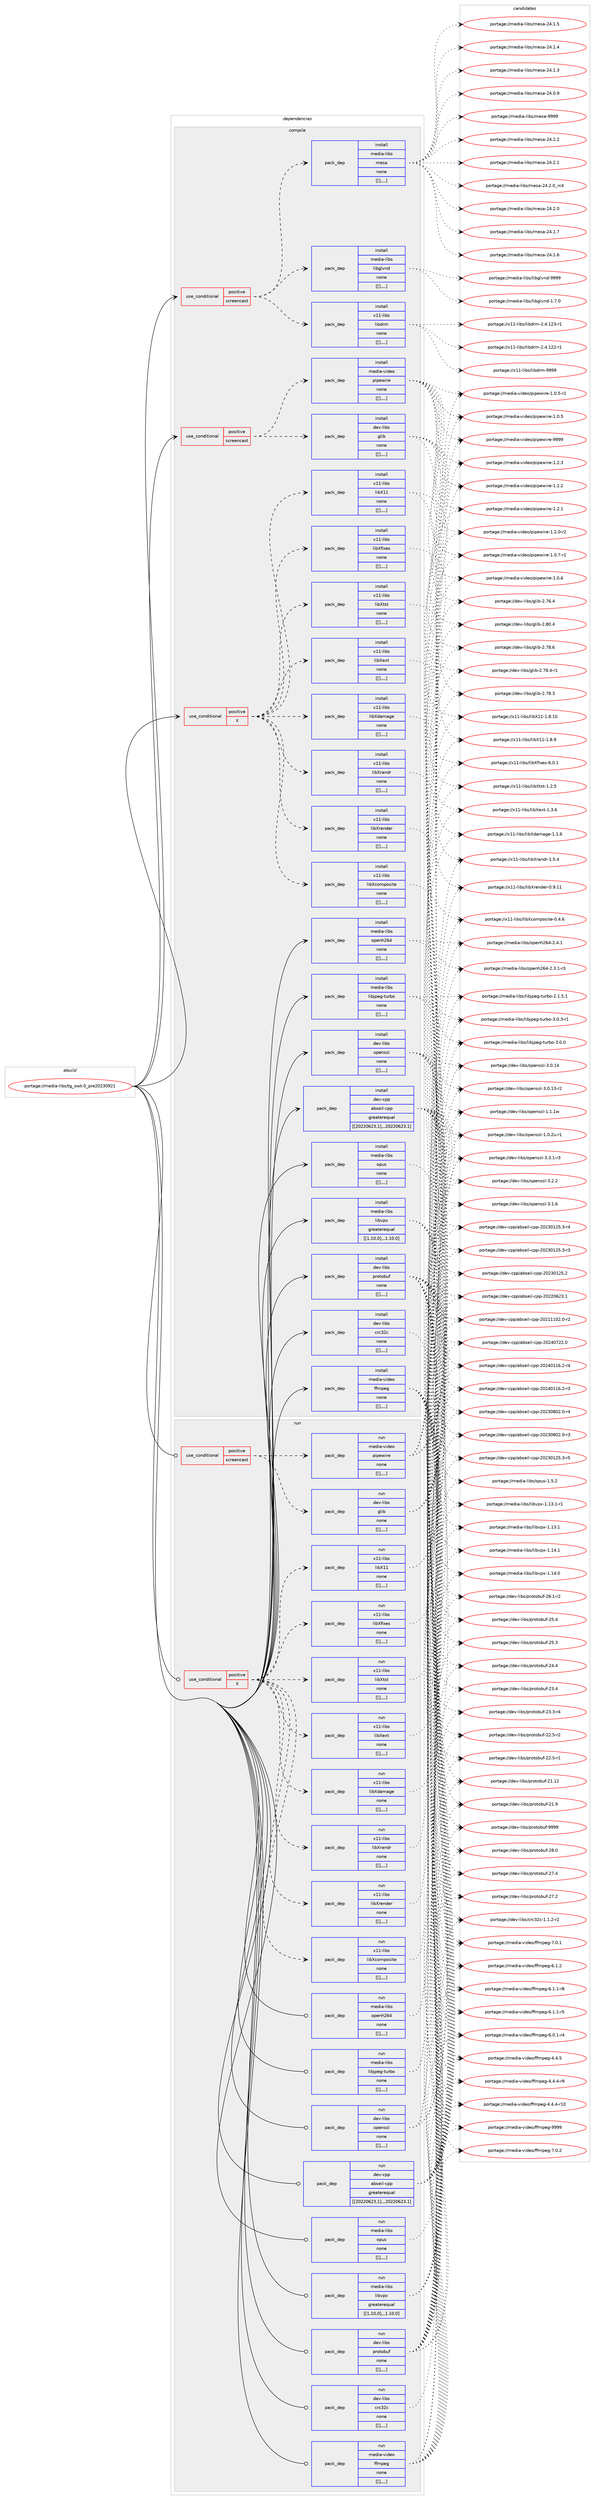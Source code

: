 digraph prolog {

# *************
# Graph options
# *************

newrank=true;
concentrate=true;
compound=true;
graph [rankdir=LR,fontname=Helvetica,fontsize=10,ranksep=1.5];#, ranksep=2.5, nodesep=0.2];
edge  [arrowhead=vee];
node  [fontname=Helvetica,fontsize=10];

# **********
# The ebuild
# **********

subgraph cluster_leftcol {
color=gray;
label=<<i>ebuild</i>>;
id [label="portage://media-libs/tg_owt-0_pre20230921", color=red, width=4, href="../media-libs/tg_owt-0_pre20230921.svg"];
}

# ****************
# The dependencies
# ****************

subgraph cluster_midcol {
color=gray;
label=<<i>dependencies</i>>;
subgraph cluster_compile {
fillcolor="#eeeeee";
style=filled;
label=<<i>compile</i>>;
subgraph cond81735 {
dependency323535 [label=<<TABLE BORDER="0" CELLBORDER="1" CELLSPACING="0" CELLPADDING="4"><TR><TD ROWSPAN="3" CELLPADDING="10">use_conditional</TD></TR><TR><TD>positive</TD></TR><TR><TD>X</TD></TR></TABLE>>, shape=none, color=red];
subgraph pack239252 {
dependency323536 [label=<<TABLE BORDER="0" CELLBORDER="1" CELLSPACING="0" CELLPADDING="4" WIDTH="220"><TR><TD ROWSPAN="6" CELLPADDING="30">pack_dep</TD></TR><TR><TD WIDTH="110">install</TD></TR><TR><TD>x11-libs</TD></TR><TR><TD>libX11</TD></TR><TR><TD>none</TD></TR><TR><TD>[[],,,,]</TD></TR></TABLE>>, shape=none, color=blue];
}
dependency323535:e -> dependency323536:w [weight=20,style="dashed",arrowhead="vee"];
subgraph pack239253 {
dependency323537 [label=<<TABLE BORDER="0" CELLBORDER="1" CELLSPACING="0" CELLPADDING="4" WIDTH="220"><TR><TD ROWSPAN="6" CELLPADDING="30">pack_dep</TD></TR><TR><TD WIDTH="110">install</TD></TR><TR><TD>x11-libs</TD></TR><TR><TD>libXcomposite</TD></TR><TR><TD>none</TD></TR><TR><TD>[[],,,,]</TD></TR></TABLE>>, shape=none, color=blue];
}
dependency323535:e -> dependency323537:w [weight=20,style="dashed",arrowhead="vee"];
subgraph pack239254 {
dependency323538 [label=<<TABLE BORDER="0" CELLBORDER="1" CELLSPACING="0" CELLPADDING="4" WIDTH="220"><TR><TD ROWSPAN="6" CELLPADDING="30">pack_dep</TD></TR><TR><TD WIDTH="110">install</TD></TR><TR><TD>x11-libs</TD></TR><TR><TD>libXdamage</TD></TR><TR><TD>none</TD></TR><TR><TD>[[],,,,]</TD></TR></TABLE>>, shape=none, color=blue];
}
dependency323535:e -> dependency323538:w [weight=20,style="dashed",arrowhead="vee"];
subgraph pack239255 {
dependency323539 [label=<<TABLE BORDER="0" CELLBORDER="1" CELLSPACING="0" CELLPADDING="4" WIDTH="220"><TR><TD ROWSPAN="6" CELLPADDING="30">pack_dep</TD></TR><TR><TD WIDTH="110">install</TD></TR><TR><TD>x11-libs</TD></TR><TR><TD>libXext</TD></TR><TR><TD>none</TD></TR><TR><TD>[[],,,,]</TD></TR></TABLE>>, shape=none, color=blue];
}
dependency323535:e -> dependency323539:w [weight=20,style="dashed",arrowhead="vee"];
subgraph pack239256 {
dependency323540 [label=<<TABLE BORDER="0" CELLBORDER="1" CELLSPACING="0" CELLPADDING="4" WIDTH="220"><TR><TD ROWSPAN="6" CELLPADDING="30">pack_dep</TD></TR><TR><TD WIDTH="110">install</TD></TR><TR><TD>x11-libs</TD></TR><TR><TD>libXfixes</TD></TR><TR><TD>none</TD></TR><TR><TD>[[],,,,]</TD></TR></TABLE>>, shape=none, color=blue];
}
dependency323535:e -> dependency323540:w [weight=20,style="dashed",arrowhead="vee"];
subgraph pack239257 {
dependency323541 [label=<<TABLE BORDER="0" CELLBORDER="1" CELLSPACING="0" CELLPADDING="4" WIDTH="220"><TR><TD ROWSPAN="6" CELLPADDING="30">pack_dep</TD></TR><TR><TD WIDTH="110">install</TD></TR><TR><TD>x11-libs</TD></TR><TR><TD>libXrender</TD></TR><TR><TD>none</TD></TR><TR><TD>[[],,,,]</TD></TR></TABLE>>, shape=none, color=blue];
}
dependency323535:e -> dependency323541:w [weight=20,style="dashed",arrowhead="vee"];
subgraph pack239258 {
dependency323542 [label=<<TABLE BORDER="0" CELLBORDER="1" CELLSPACING="0" CELLPADDING="4" WIDTH="220"><TR><TD ROWSPAN="6" CELLPADDING="30">pack_dep</TD></TR><TR><TD WIDTH="110">install</TD></TR><TR><TD>x11-libs</TD></TR><TR><TD>libXrandr</TD></TR><TR><TD>none</TD></TR><TR><TD>[[],,,,]</TD></TR></TABLE>>, shape=none, color=blue];
}
dependency323535:e -> dependency323542:w [weight=20,style="dashed",arrowhead="vee"];
subgraph pack239259 {
dependency323543 [label=<<TABLE BORDER="0" CELLBORDER="1" CELLSPACING="0" CELLPADDING="4" WIDTH="220"><TR><TD ROWSPAN="6" CELLPADDING="30">pack_dep</TD></TR><TR><TD WIDTH="110">install</TD></TR><TR><TD>x11-libs</TD></TR><TR><TD>libXtst</TD></TR><TR><TD>none</TD></TR><TR><TD>[[],,,,]</TD></TR></TABLE>>, shape=none, color=blue];
}
dependency323535:e -> dependency323543:w [weight=20,style="dashed",arrowhead="vee"];
}
id:e -> dependency323535:w [weight=20,style="solid",arrowhead="vee"];
subgraph cond81736 {
dependency323544 [label=<<TABLE BORDER="0" CELLBORDER="1" CELLSPACING="0" CELLPADDING="4"><TR><TD ROWSPAN="3" CELLPADDING="10">use_conditional</TD></TR><TR><TD>positive</TD></TR><TR><TD>screencast</TD></TR></TABLE>>, shape=none, color=red];
subgraph pack239260 {
dependency323545 [label=<<TABLE BORDER="0" CELLBORDER="1" CELLSPACING="0" CELLPADDING="4" WIDTH="220"><TR><TD ROWSPAN="6" CELLPADDING="30">pack_dep</TD></TR><TR><TD WIDTH="110">install</TD></TR><TR><TD>dev-libs</TD></TR><TR><TD>glib</TD></TR><TR><TD>none</TD></TR><TR><TD>[[],,,,]</TD></TR></TABLE>>, shape=none, color=blue];
}
dependency323544:e -> dependency323545:w [weight=20,style="dashed",arrowhead="vee"];
subgraph pack239261 {
dependency323546 [label=<<TABLE BORDER="0" CELLBORDER="1" CELLSPACING="0" CELLPADDING="4" WIDTH="220"><TR><TD ROWSPAN="6" CELLPADDING="30">pack_dep</TD></TR><TR><TD WIDTH="110">install</TD></TR><TR><TD>media-video</TD></TR><TR><TD>pipewire</TD></TR><TR><TD>none</TD></TR><TR><TD>[[],,,,]</TD></TR></TABLE>>, shape=none, color=blue];
}
dependency323544:e -> dependency323546:w [weight=20,style="dashed",arrowhead="vee"];
}
id:e -> dependency323544:w [weight=20,style="solid",arrowhead="vee"];
subgraph cond81737 {
dependency323547 [label=<<TABLE BORDER="0" CELLBORDER="1" CELLSPACING="0" CELLPADDING="4"><TR><TD ROWSPAN="3" CELLPADDING="10">use_conditional</TD></TR><TR><TD>positive</TD></TR><TR><TD>screencast</TD></TR></TABLE>>, shape=none, color=red];
subgraph pack239262 {
dependency323548 [label=<<TABLE BORDER="0" CELLBORDER="1" CELLSPACING="0" CELLPADDING="4" WIDTH="220"><TR><TD ROWSPAN="6" CELLPADDING="30">pack_dep</TD></TR><TR><TD WIDTH="110">install</TD></TR><TR><TD>media-libs</TD></TR><TR><TD>libglvnd</TD></TR><TR><TD>none</TD></TR><TR><TD>[[],,,,]</TD></TR></TABLE>>, shape=none, color=blue];
}
dependency323547:e -> dependency323548:w [weight=20,style="dashed",arrowhead="vee"];
subgraph pack239263 {
dependency323549 [label=<<TABLE BORDER="0" CELLBORDER="1" CELLSPACING="0" CELLPADDING="4" WIDTH="220"><TR><TD ROWSPAN="6" CELLPADDING="30">pack_dep</TD></TR><TR><TD WIDTH="110">install</TD></TR><TR><TD>media-libs</TD></TR><TR><TD>mesa</TD></TR><TR><TD>none</TD></TR><TR><TD>[[],,,,]</TD></TR></TABLE>>, shape=none, color=blue];
}
dependency323547:e -> dependency323549:w [weight=20,style="dashed",arrowhead="vee"];
subgraph pack239264 {
dependency323550 [label=<<TABLE BORDER="0" CELLBORDER="1" CELLSPACING="0" CELLPADDING="4" WIDTH="220"><TR><TD ROWSPAN="6" CELLPADDING="30">pack_dep</TD></TR><TR><TD WIDTH="110">install</TD></TR><TR><TD>x11-libs</TD></TR><TR><TD>libdrm</TD></TR><TR><TD>none</TD></TR><TR><TD>[[],,,,]</TD></TR></TABLE>>, shape=none, color=blue];
}
dependency323547:e -> dependency323550:w [weight=20,style="dashed",arrowhead="vee"];
}
id:e -> dependency323547:w [weight=20,style="solid",arrowhead="vee"];
subgraph pack239265 {
dependency323551 [label=<<TABLE BORDER="0" CELLBORDER="1" CELLSPACING="0" CELLPADDING="4" WIDTH="220"><TR><TD ROWSPAN="6" CELLPADDING="30">pack_dep</TD></TR><TR><TD WIDTH="110">install</TD></TR><TR><TD>dev-cpp</TD></TR><TR><TD>abseil-cpp</TD></TR><TR><TD>greaterequal</TD></TR><TR><TD>[[20220623,1],,,20220623.1]</TD></TR></TABLE>>, shape=none, color=blue];
}
id:e -> dependency323551:w [weight=20,style="solid",arrowhead="vee"];
subgraph pack239266 {
dependency323552 [label=<<TABLE BORDER="0" CELLBORDER="1" CELLSPACING="0" CELLPADDING="4" WIDTH="220"><TR><TD ROWSPAN="6" CELLPADDING="30">pack_dep</TD></TR><TR><TD WIDTH="110">install</TD></TR><TR><TD>dev-libs</TD></TR><TR><TD>crc32c</TD></TR><TR><TD>none</TD></TR><TR><TD>[[],,,,]</TD></TR></TABLE>>, shape=none, color=blue];
}
id:e -> dependency323552:w [weight=20,style="solid",arrowhead="vee"];
subgraph pack239267 {
dependency323553 [label=<<TABLE BORDER="0" CELLBORDER="1" CELLSPACING="0" CELLPADDING="4" WIDTH="220"><TR><TD ROWSPAN="6" CELLPADDING="30">pack_dep</TD></TR><TR><TD WIDTH="110">install</TD></TR><TR><TD>dev-libs</TD></TR><TR><TD>openssl</TD></TR><TR><TD>none</TD></TR><TR><TD>[[],,,,]</TD></TR></TABLE>>, shape=none, color=blue];
}
id:e -> dependency323553:w [weight=20,style="solid",arrowhead="vee"];
subgraph pack239268 {
dependency323554 [label=<<TABLE BORDER="0" CELLBORDER="1" CELLSPACING="0" CELLPADDING="4" WIDTH="220"><TR><TD ROWSPAN="6" CELLPADDING="30">pack_dep</TD></TR><TR><TD WIDTH="110">install</TD></TR><TR><TD>dev-libs</TD></TR><TR><TD>protobuf</TD></TR><TR><TD>none</TD></TR><TR><TD>[[],,,,]</TD></TR></TABLE>>, shape=none, color=blue];
}
id:e -> dependency323554:w [weight=20,style="solid",arrowhead="vee"];
subgraph pack239269 {
dependency323555 [label=<<TABLE BORDER="0" CELLBORDER="1" CELLSPACING="0" CELLPADDING="4" WIDTH="220"><TR><TD ROWSPAN="6" CELLPADDING="30">pack_dep</TD></TR><TR><TD WIDTH="110">install</TD></TR><TR><TD>media-libs</TD></TR><TR><TD>libjpeg-turbo</TD></TR><TR><TD>none</TD></TR><TR><TD>[[],,,,]</TD></TR></TABLE>>, shape=none, color=blue];
}
id:e -> dependency323555:w [weight=20,style="solid",arrowhead="vee"];
subgraph pack239270 {
dependency323556 [label=<<TABLE BORDER="0" CELLBORDER="1" CELLSPACING="0" CELLPADDING="4" WIDTH="220"><TR><TD ROWSPAN="6" CELLPADDING="30">pack_dep</TD></TR><TR><TD WIDTH="110">install</TD></TR><TR><TD>media-libs</TD></TR><TR><TD>libvpx</TD></TR><TR><TD>greaterequal</TD></TR><TR><TD>[[1,10,0],,,1.10.0]</TD></TR></TABLE>>, shape=none, color=blue];
}
id:e -> dependency323556:w [weight=20,style="solid",arrowhead="vee"];
subgraph pack239271 {
dependency323557 [label=<<TABLE BORDER="0" CELLBORDER="1" CELLSPACING="0" CELLPADDING="4" WIDTH="220"><TR><TD ROWSPAN="6" CELLPADDING="30">pack_dep</TD></TR><TR><TD WIDTH="110">install</TD></TR><TR><TD>media-libs</TD></TR><TR><TD>openh264</TD></TR><TR><TD>none</TD></TR><TR><TD>[[],,,,]</TD></TR></TABLE>>, shape=none, color=blue];
}
id:e -> dependency323557:w [weight=20,style="solid",arrowhead="vee"];
subgraph pack239272 {
dependency323558 [label=<<TABLE BORDER="0" CELLBORDER="1" CELLSPACING="0" CELLPADDING="4" WIDTH="220"><TR><TD ROWSPAN="6" CELLPADDING="30">pack_dep</TD></TR><TR><TD WIDTH="110">install</TD></TR><TR><TD>media-libs</TD></TR><TR><TD>opus</TD></TR><TR><TD>none</TD></TR><TR><TD>[[],,,,]</TD></TR></TABLE>>, shape=none, color=blue];
}
id:e -> dependency323558:w [weight=20,style="solid",arrowhead="vee"];
subgraph pack239273 {
dependency323559 [label=<<TABLE BORDER="0" CELLBORDER="1" CELLSPACING="0" CELLPADDING="4" WIDTH="220"><TR><TD ROWSPAN="6" CELLPADDING="30">pack_dep</TD></TR><TR><TD WIDTH="110">install</TD></TR><TR><TD>media-video</TD></TR><TR><TD>ffmpeg</TD></TR><TR><TD>none</TD></TR><TR><TD>[[],,,,]</TD></TR></TABLE>>, shape=none, color=blue];
}
id:e -> dependency323559:w [weight=20,style="solid",arrowhead="vee"];
}
subgraph cluster_compileandrun {
fillcolor="#eeeeee";
style=filled;
label=<<i>compile and run</i>>;
}
subgraph cluster_run {
fillcolor="#eeeeee";
style=filled;
label=<<i>run</i>>;
subgraph cond81738 {
dependency323560 [label=<<TABLE BORDER="0" CELLBORDER="1" CELLSPACING="0" CELLPADDING="4"><TR><TD ROWSPAN="3" CELLPADDING="10">use_conditional</TD></TR><TR><TD>positive</TD></TR><TR><TD>X</TD></TR></TABLE>>, shape=none, color=red];
subgraph pack239274 {
dependency323561 [label=<<TABLE BORDER="0" CELLBORDER="1" CELLSPACING="0" CELLPADDING="4" WIDTH="220"><TR><TD ROWSPAN="6" CELLPADDING="30">pack_dep</TD></TR><TR><TD WIDTH="110">run</TD></TR><TR><TD>x11-libs</TD></TR><TR><TD>libX11</TD></TR><TR><TD>none</TD></TR><TR><TD>[[],,,,]</TD></TR></TABLE>>, shape=none, color=blue];
}
dependency323560:e -> dependency323561:w [weight=20,style="dashed",arrowhead="vee"];
subgraph pack239275 {
dependency323562 [label=<<TABLE BORDER="0" CELLBORDER="1" CELLSPACING="0" CELLPADDING="4" WIDTH="220"><TR><TD ROWSPAN="6" CELLPADDING="30">pack_dep</TD></TR><TR><TD WIDTH="110">run</TD></TR><TR><TD>x11-libs</TD></TR><TR><TD>libXcomposite</TD></TR><TR><TD>none</TD></TR><TR><TD>[[],,,,]</TD></TR></TABLE>>, shape=none, color=blue];
}
dependency323560:e -> dependency323562:w [weight=20,style="dashed",arrowhead="vee"];
subgraph pack239276 {
dependency323563 [label=<<TABLE BORDER="0" CELLBORDER="1" CELLSPACING="0" CELLPADDING="4" WIDTH="220"><TR><TD ROWSPAN="6" CELLPADDING="30">pack_dep</TD></TR><TR><TD WIDTH="110">run</TD></TR><TR><TD>x11-libs</TD></TR><TR><TD>libXdamage</TD></TR><TR><TD>none</TD></TR><TR><TD>[[],,,,]</TD></TR></TABLE>>, shape=none, color=blue];
}
dependency323560:e -> dependency323563:w [weight=20,style="dashed",arrowhead="vee"];
subgraph pack239277 {
dependency323564 [label=<<TABLE BORDER="0" CELLBORDER="1" CELLSPACING="0" CELLPADDING="4" WIDTH="220"><TR><TD ROWSPAN="6" CELLPADDING="30">pack_dep</TD></TR><TR><TD WIDTH="110">run</TD></TR><TR><TD>x11-libs</TD></TR><TR><TD>libXext</TD></TR><TR><TD>none</TD></TR><TR><TD>[[],,,,]</TD></TR></TABLE>>, shape=none, color=blue];
}
dependency323560:e -> dependency323564:w [weight=20,style="dashed",arrowhead="vee"];
subgraph pack239278 {
dependency323565 [label=<<TABLE BORDER="0" CELLBORDER="1" CELLSPACING="0" CELLPADDING="4" WIDTH="220"><TR><TD ROWSPAN="6" CELLPADDING="30">pack_dep</TD></TR><TR><TD WIDTH="110">run</TD></TR><TR><TD>x11-libs</TD></TR><TR><TD>libXfixes</TD></TR><TR><TD>none</TD></TR><TR><TD>[[],,,,]</TD></TR></TABLE>>, shape=none, color=blue];
}
dependency323560:e -> dependency323565:w [weight=20,style="dashed",arrowhead="vee"];
subgraph pack239279 {
dependency323566 [label=<<TABLE BORDER="0" CELLBORDER="1" CELLSPACING="0" CELLPADDING="4" WIDTH="220"><TR><TD ROWSPAN="6" CELLPADDING="30">pack_dep</TD></TR><TR><TD WIDTH="110">run</TD></TR><TR><TD>x11-libs</TD></TR><TR><TD>libXrender</TD></TR><TR><TD>none</TD></TR><TR><TD>[[],,,,]</TD></TR></TABLE>>, shape=none, color=blue];
}
dependency323560:e -> dependency323566:w [weight=20,style="dashed",arrowhead="vee"];
subgraph pack239280 {
dependency323567 [label=<<TABLE BORDER="0" CELLBORDER="1" CELLSPACING="0" CELLPADDING="4" WIDTH="220"><TR><TD ROWSPAN="6" CELLPADDING="30">pack_dep</TD></TR><TR><TD WIDTH="110">run</TD></TR><TR><TD>x11-libs</TD></TR><TR><TD>libXrandr</TD></TR><TR><TD>none</TD></TR><TR><TD>[[],,,,]</TD></TR></TABLE>>, shape=none, color=blue];
}
dependency323560:e -> dependency323567:w [weight=20,style="dashed",arrowhead="vee"];
subgraph pack239281 {
dependency323568 [label=<<TABLE BORDER="0" CELLBORDER="1" CELLSPACING="0" CELLPADDING="4" WIDTH="220"><TR><TD ROWSPAN="6" CELLPADDING="30">pack_dep</TD></TR><TR><TD WIDTH="110">run</TD></TR><TR><TD>x11-libs</TD></TR><TR><TD>libXtst</TD></TR><TR><TD>none</TD></TR><TR><TD>[[],,,,]</TD></TR></TABLE>>, shape=none, color=blue];
}
dependency323560:e -> dependency323568:w [weight=20,style="dashed",arrowhead="vee"];
}
id:e -> dependency323560:w [weight=20,style="solid",arrowhead="odot"];
subgraph cond81739 {
dependency323569 [label=<<TABLE BORDER="0" CELLBORDER="1" CELLSPACING="0" CELLPADDING="4"><TR><TD ROWSPAN="3" CELLPADDING="10">use_conditional</TD></TR><TR><TD>positive</TD></TR><TR><TD>screencast</TD></TR></TABLE>>, shape=none, color=red];
subgraph pack239282 {
dependency323570 [label=<<TABLE BORDER="0" CELLBORDER="1" CELLSPACING="0" CELLPADDING="4" WIDTH="220"><TR><TD ROWSPAN="6" CELLPADDING="30">pack_dep</TD></TR><TR><TD WIDTH="110">run</TD></TR><TR><TD>dev-libs</TD></TR><TR><TD>glib</TD></TR><TR><TD>none</TD></TR><TR><TD>[[],,,,]</TD></TR></TABLE>>, shape=none, color=blue];
}
dependency323569:e -> dependency323570:w [weight=20,style="dashed",arrowhead="vee"];
subgraph pack239283 {
dependency323571 [label=<<TABLE BORDER="0" CELLBORDER="1" CELLSPACING="0" CELLPADDING="4" WIDTH="220"><TR><TD ROWSPAN="6" CELLPADDING="30">pack_dep</TD></TR><TR><TD WIDTH="110">run</TD></TR><TR><TD>media-video</TD></TR><TR><TD>pipewire</TD></TR><TR><TD>none</TD></TR><TR><TD>[[],,,,]</TD></TR></TABLE>>, shape=none, color=blue];
}
dependency323569:e -> dependency323571:w [weight=20,style="dashed",arrowhead="vee"];
}
id:e -> dependency323569:w [weight=20,style="solid",arrowhead="odot"];
subgraph pack239284 {
dependency323572 [label=<<TABLE BORDER="0" CELLBORDER="1" CELLSPACING="0" CELLPADDING="4" WIDTH="220"><TR><TD ROWSPAN="6" CELLPADDING="30">pack_dep</TD></TR><TR><TD WIDTH="110">run</TD></TR><TR><TD>dev-cpp</TD></TR><TR><TD>abseil-cpp</TD></TR><TR><TD>greaterequal</TD></TR><TR><TD>[[20220623,1],,,20220623.1]</TD></TR></TABLE>>, shape=none, color=blue];
}
id:e -> dependency323572:w [weight=20,style="solid",arrowhead="odot"];
subgraph pack239285 {
dependency323573 [label=<<TABLE BORDER="0" CELLBORDER="1" CELLSPACING="0" CELLPADDING="4" WIDTH="220"><TR><TD ROWSPAN="6" CELLPADDING="30">pack_dep</TD></TR><TR><TD WIDTH="110">run</TD></TR><TR><TD>dev-libs</TD></TR><TR><TD>crc32c</TD></TR><TR><TD>none</TD></TR><TR><TD>[[],,,,]</TD></TR></TABLE>>, shape=none, color=blue];
}
id:e -> dependency323573:w [weight=20,style="solid",arrowhead="odot"];
subgraph pack239286 {
dependency323574 [label=<<TABLE BORDER="0" CELLBORDER="1" CELLSPACING="0" CELLPADDING="4" WIDTH="220"><TR><TD ROWSPAN="6" CELLPADDING="30">pack_dep</TD></TR><TR><TD WIDTH="110">run</TD></TR><TR><TD>dev-libs</TD></TR><TR><TD>openssl</TD></TR><TR><TD>none</TD></TR><TR><TD>[[],,,,]</TD></TR></TABLE>>, shape=none, color=blue];
}
id:e -> dependency323574:w [weight=20,style="solid",arrowhead="odot"];
subgraph pack239287 {
dependency323575 [label=<<TABLE BORDER="0" CELLBORDER="1" CELLSPACING="0" CELLPADDING="4" WIDTH="220"><TR><TD ROWSPAN="6" CELLPADDING="30">pack_dep</TD></TR><TR><TD WIDTH="110">run</TD></TR><TR><TD>dev-libs</TD></TR><TR><TD>protobuf</TD></TR><TR><TD>none</TD></TR><TR><TD>[[],,,,]</TD></TR></TABLE>>, shape=none, color=blue];
}
id:e -> dependency323575:w [weight=20,style="solid",arrowhead="odot"];
subgraph pack239288 {
dependency323576 [label=<<TABLE BORDER="0" CELLBORDER="1" CELLSPACING="0" CELLPADDING="4" WIDTH="220"><TR><TD ROWSPAN="6" CELLPADDING="30">pack_dep</TD></TR><TR><TD WIDTH="110">run</TD></TR><TR><TD>media-libs</TD></TR><TR><TD>libjpeg-turbo</TD></TR><TR><TD>none</TD></TR><TR><TD>[[],,,,]</TD></TR></TABLE>>, shape=none, color=blue];
}
id:e -> dependency323576:w [weight=20,style="solid",arrowhead="odot"];
subgraph pack239289 {
dependency323577 [label=<<TABLE BORDER="0" CELLBORDER="1" CELLSPACING="0" CELLPADDING="4" WIDTH="220"><TR><TD ROWSPAN="6" CELLPADDING="30">pack_dep</TD></TR><TR><TD WIDTH="110">run</TD></TR><TR><TD>media-libs</TD></TR><TR><TD>libvpx</TD></TR><TR><TD>greaterequal</TD></TR><TR><TD>[[1,10,0],,,1.10.0]</TD></TR></TABLE>>, shape=none, color=blue];
}
id:e -> dependency323577:w [weight=20,style="solid",arrowhead="odot"];
subgraph pack239290 {
dependency323578 [label=<<TABLE BORDER="0" CELLBORDER="1" CELLSPACING="0" CELLPADDING="4" WIDTH="220"><TR><TD ROWSPAN="6" CELLPADDING="30">pack_dep</TD></TR><TR><TD WIDTH="110">run</TD></TR><TR><TD>media-libs</TD></TR><TR><TD>openh264</TD></TR><TR><TD>none</TD></TR><TR><TD>[[],,,,]</TD></TR></TABLE>>, shape=none, color=blue];
}
id:e -> dependency323578:w [weight=20,style="solid",arrowhead="odot"];
subgraph pack239291 {
dependency323579 [label=<<TABLE BORDER="0" CELLBORDER="1" CELLSPACING="0" CELLPADDING="4" WIDTH="220"><TR><TD ROWSPAN="6" CELLPADDING="30">pack_dep</TD></TR><TR><TD WIDTH="110">run</TD></TR><TR><TD>media-libs</TD></TR><TR><TD>opus</TD></TR><TR><TD>none</TD></TR><TR><TD>[[],,,,]</TD></TR></TABLE>>, shape=none, color=blue];
}
id:e -> dependency323579:w [weight=20,style="solid",arrowhead="odot"];
subgraph pack239292 {
dependency323580 [label=<<TABLE BORDER="0" CELLBORDER="1" CELLSPACING="0" CELLPADDING="4" WIDTH="220"><TR><TD ROWSPAN="6" CELLPADDING="30">pack_dep</TD></TR><TR><TD WIDTH="110">run</TD></TR><TR><TD>media-video</TD></TR><TR><TD>ffmpeg</TD></TR><TR><TD>none</TD></TR><TR><TD>[[],,,,]</TD></TR></TABLE>>, shape=none, color=blue];
}
id:e -> dependency323580:w [weight=20,style="solid",arrowhead="odot"];
}
}

# **************
# The candidates
# **************

subgraph cluster_choices {
rank=same;
color=gray;
label=<<i>candidates</i>>;

subgraph choice239252 {
color=black;
nodesep=1;
choice12049494510810598115471081059888494945494656464948 [label="portage://x11-libs/libX11-1.8.10", color=red, width=4,href="../x11-libs/libX11-1.8.10.svg"];
choice120494945108105981154710810598884949454946564657 [label="portage://x11-libs/libX11-1.8.9", color=red, width=4,href="../x11-libs/libX11-1.8.9.svg"];
dependency323536:e -> choice12049494510810598115471081059888494945494656464948:w [style=dotted,weight="100"];
dependency323536:e -> choice120494945108105981154710810598884949454946564657:w [style=dotted,weight="100"];
}
subgraph choice239253 {
color=black;
nodesep=1;
choice1204949451081059811547108105988899111109112111115105116101454846524654 [label="portage://x11-libs/libXcomposite-0.4.6", color=red, width=4,href="../x11-libs/libXcomposite-0.4.6.svg"];
dependency323537:e -> choice1204949451081059811547108105988899111109112111115105116101454846524654:w [style=dotted,weight="100"];
}
subgraph choice239254 {
color=black;
nodesep=1;
choice120494945108105981154710810598881009710997103101454946494654 [label="portage://x11-libs/libXdamage-1.1.6", color=red, width=4,href="../x11-libs/libXdamage-1.1.6.svg"];
dependency323538:e -> choice120494945108105981154710810598881009710997103101454946494654:w [style=dotted,weight="100"];
}
subgraph choice239255 {
color=black;
nodesep=1;
choice12049494510810598115471081059888101120116454946514654 [label="portage://x11-libs/libXext-1.3.6", color=red, width=4,href="../x11-libs/libXext-1.3.6.svg"];
dependency323539:e -> choice12049494510810598115471081059888101120116454946514654:w [style=dotted,weight="100"];
}
subgraph choice239256 {
color=black;
nodesep=1;
choice12049494510810598115471081059888102105120101115455446484649 [label="portage://x11-libs/libXfixes-6.0.1", color=red, width=4,href="../x11-libs/libXfixes-6.0.1.svg"];
dependency323540:e -> choice12049494510810598115471081059888102105120101115455446484649:w [style=dotted,weight="100"];
}
subgraph choice239257 {
color=black;
nodesep=1;
choice1204949451081059811547108105988811410111010010111445484657464949 [label="portage://x11-libs/libXrender-0.9.11", color=red, width=4,href="../x11-libs/libXrender-0.9.11.svg"];
dependency323541:e -> choice1204949451081059811547108105988811410111010010111445484657464949:w [style=dotted,weight="100"];
}
subgraph choice239258 {
color=black;
nodesep=1;
choice1204949451081059811547108105988811497110100114454946534652 [label="portage://x11-libs/libXrandr-1.5.4", color=red, width=4,href="../x11-libs/libXrandr-1.5.4.svg"];
dependency323542:e -> choice1204949451081059811547108105988811497110100114454946534652:w [style=dotted,weight="100"];
}
subgraph choice239259 {
color=black;
nodesep=1;
choice12049494510810598115471081059888116115116454946504653 [label="portage://x11-libs/libXtst-1.2.5", color=red, width=4,href="../x11-libs/libXtst-1.2.5.svg"];
dependency323543:e -> choice12049494510810598115471081059888116115116454946504653:w [style=dotted,weight="100"];
}
subgraph choice239260 {
color=black;
nodesep=1;
choice1001011184510810598115471031081059845504656484652 [label="portage://dev-libs/glib-2.80.4", color=red, width=4,href="../dev-libs/glib-2.80.4.svg"];
choice1001011184510810598115471031081059845504655564654 [label="portage://dev-libs/glib-2.78.6", color=red, width=4,href="../dev-libs/glib-2.78.6.svg"];
choice10010111845108105981154710310810598455046555646524511449 [label="portage://dev-libs/glib-2.78.4-r1", color=red, width=4,href="../dev-libs/glib-2.78.4-r1.svg"];
choice1001011184510810598115471031081059845504655564651 [label="portage://dev-libs/glib-2.78.3", color=red, width=4,href="../dev-libs/glib-2.78.3.svg"];
choice1001011184510810598115471031081059845504655544652 [label="portage://dev-libs/glib-2.76.4", color=red, width=4,href="../dev-libs/glib-2.76.4.svg"];
dependency323545:e -> choice1001011184510810598115471031081059845504656484652:w [style=dotted,weight="100"];
dependency323545:e -> choice1001011184510810598115471031081059845504655564654:w [style=dotted,weight="100"];
dependency323545:e -> choice10010111845108105981154710310810598455046555646524511449:w [style=dotted,weight="100"];
dependency323545:e -> choice1001011184510810598115471031081059845504655564651:w [style=dotted,weight="100"];
dependency323545:e -> choice1001011184510810598115471031081059845504655544652:w [style=dotted,weight="100"];
}
subgraph choice239261 {
color=black;
nodesep=1;
choice1091011001059745118105100101111471121051121011191051141014557575757 [label="portage://media-video/pipewire-9999", color=red, width=4,href="../media-video/pipewire-9999.svg"];
choice109101100105974511810510010111147112105112101119105114101454946504651 [label="portage://media-video/pipewire-1.2.3", color=red, width=4,href="../media-video/pipewire-1.2.3.svg"];
choice109101100105974511810510010111147112105112101119105114101454946504650 [label="portage://media-video/pipewire-1.2.2", color=red, width=4,href="../media-video/pipewire-1.2.2.svg"];
choice109101100105974511810510010111147112105112101119105114101454946504649 [label="portage://media-video/pipewire-1.2.1", color=red, width=4,href="../media-video/pipewire-1.2.1.svg"];
choice1091011001059745118105100101111471121051121011191051141014549465046484511450 [label="portage://media-video/pipewire-1.2.0-r2", color=red, width=4,href="../media-video/pipewire-1.2.0-r2.svg"];
choice1091011001059745118105100101111471121051121011191051141014549464846554511449 [label="portage://media-video/pipewire-1.0.7-r1", color=red, width=4,href="../media-video/pipewire-1.0.7-r1.svg"];
choice109101100105974511810510010111147112105112101119105114101454946484654 [label="portage://media-video/pipewire-1.0.6", color=red, width=4,href="../media-video/pipewire-1.0.6.svg"];
choice1091011001059745118105100101111471121051121011191051141014549464846534511449 [label="portage://media-video/pipewire-1.0.5-r1", color=red, width=4,href="../media-video/pipewire-1.0.5-r1.svg"];
choice109101100105974511810510010111147112105112101119105114101454946484653 [label="portage://media-video/pipewire-1.0.5", color=red, width=4,href="../media-video/pipewire-1.0.5.svg"];
dependency323546:e -> choice1091011001059745118105100101111471121051121011191051141014557575757:w [style=dotted,weight="100"];
dependency323546:e -> choice109101100105974511810510010111147112105112101119105114101454946504651:w [style=dotted,weight="100"];
dependency323546:e -> choice109101100105974511810510010111147112105112101119105114101454946504650:w [style=dotted,weight="100"];
dependency323546:e -> choice109101100105974511810510010111147112105112101119105114101454946504649:w [style=dotted,weight="100"];
dependency323546:e -> choice1091011001059745118105100101111471121051121011191051141014549465046484511450:w [style=dotted,weight="100"];
dependency323546:e -> choice1091011001059745118105100101111471121051121011191051141014549464846554511449:w [style=dotted,weight="100"];
dependency323546:e -> choice109101100105974511810510010111147112105112101119105114101454946484654:w [style=dotted,weight="100"];
dependency323546:e -> choice1091011001059745118105100101111471121051121011191051141014549464846534511449:w [style=dotted,weight="100"];
dependency323546:e -> choice109101100105974511810510010111147112105112101119105114101454946484653:w [style=dotted,weight="100"];
}
subgraph choice239262 {
color=black;
nodesep=1;
choice10910110010597451081059811547108105981031081181101004557575757 [label="portage://media-libs/libglvnd-9999", color=red, width=4,href="../media-libs/libglvnd-9999.svg"];
choice1091011001059745108105981154710810598103108118110100454946554648 [label="portage://media-libs/libglvnd-1.7.0", color=red, width=4,href="../media-libs/libglvnd-1.7.0.svg"];
dependency323548:e -> choice10910110010597451081059811547108105981031081181101004557575757:w [style=dotted,weight="100"];
dependency323548:e -> choice1091011001059745108105981154710810598103108118110100454946554648:w [style=dotted,weight="100"];
}
subgraph choice239263 {
color=black;
nodesep=1;
choice10910110010597451081059811547109101115974557575757 [label="portage://media-libs/mesa-9999", color=red, width=4,href="../media-libs/mesa-9999.svg"];
choice109101100105974510810598115471091011159745505246504650 [label="portage://media-libs/mesa-24.2.2", color=red, width=4,href="../media-libs/mesa-24.2.2.svg"];
choice109101100105974510810598115471091011159745505246504649 [label="portage://media-libs/mesa-24.2.1", color=red, width=4,href="../media-libs/mesa-24.2.1.svg"];
choice109101100105974510810598115471091011159745505246504648951149952 [label="portage://media-libs/mesa-24.2.0_rc4", color=red, width=4,href="../media-libs/mesa-24.2.0_rc4.svg"];
choice109101100105974510810598115471091011159745505246504648 [label="portage://media-libs/mesa-24.2.0", color=red, width=4,href="../media-libs/mesa-24.2.0.svg"];
choice109101100105974510810598115471091011159745505246494655 [label="portage://media-libs/mesa-24.1.7", color=red, width=4,href="../media-libs/mesa-24.1.7.svg"];
choice109101100105974510810598115471091011159745505246494654 [label="portage://media-libs/mesa-24.1.6", color=red, width=4,href="../media-libs/mesa-24.1.6.svg"];
choice109101100105974510810598115471091011159745505246494653 [label="portage://media-libs/mesa-24.1.5", color=red, width=4,href="../media-libs/mesa-24.1.5.svg"];
choice109101100105974510810598115471091011159745505246494652 [label="portage://media-libs/mesa-24.1.4", color=red, width=4,href="../media-libs/mesa-24.1.4.svg"];
choice109101100105974510810598115471091011159745505246494651 [label="portage://media-libs/mesa-24.1.3", color=red, width=4,href="../media-libs/mesa-24.1.3.svg"];
choice109101100105974510810598115471091011159745505246484657 [label="portage://media-libs/mesa-24.0.9", color=red, width=4,href="../media-libs/mesa-24.0.9.svg"];
dependency323549:e -> choice10910110010597451081059811547109101115974557575757:w [style=dotted,weight="100"];
dependency323549:e -> choice109101100105974510810598115471091011159745505246504650:w [style=dotted,weight="100"];
dependency323549:e -> choice109101100105974510810598115471091011159745505246504649:w [style=dotted,weight="100"];
dependency323549:e -> choice109101100105974510810598115471091011159745505246504648951149952:w [style=dotted,weight="100"];
dependency323549:e -> choice109101100105974510810598115471091011159745505246504648:w [style=dotted,weight="100"];
dependency323549:e -> choice109101100105974510810598115471091011159745505246494655:w [style=dotted,weight="100"];
dependency323549:e -> choice109101100105974510810598115471091011159745505246494654:w [style=dotted,weight="100"];
dependency323549:e -> choice109101100105974510810598115471091011159745505246494653:w [style=dotted,weight="100"];
dependency323549:e -> choice109101100105974510810598115471091011159745505246494652:w [style=dotted,weight="100"];
dependency323549:e -> choice109101100105974510810598115471091011159745505246494651:w [style=dotted,weight="100"];
dependency323549:e -> choice109101100105974510810598115471091011159745505246484657:w [style=dotted,weight="100"];
}
subgraph choice239264 {
color=black;
nodesep=1;
choice1204949451081059811547108105981001141094557575757 [label="portage://x11-libs/libdrm-9999", color=red, width=4,href="../x11-libs/libdrm-9999.svg"];
choice12049494510810598115471081059810011410945504652464950514511449 [label="portage://x11-libs/libdrm-2.4.123-r1", color=red, width=4,href="../x11-libs/libdrm-2.4.123-r1.svg"];
choice12049494510810598115471081059810011410945504652464950504511449 [label="portage://x11-libs/libdrm-2.4.122-r1", color=red, width=4,href="../x11-libs/libdrm-2.4.122-r1.svg"];
dependency323550:e -> choice1204949451081059811547108105981001141094557575757:w [style=dotted,weight="100"];
dependency323550:e -> choice12049494510810598115471081059810011410945504652464950514511449:w [style=dotted,weight="100"];
dependency323550:e -> choice12049494510810598115471081059810011410945504652464950504511449:w [style=dotted,weight="100"];
}
subgraph choice239265 {
color=black;
nodesep=1;
choice100101118459911211247979811510110510845991121124550485052485550504648 [label="portage://dev-cpp/abseil-cpp-20240722.0", color=red, width=4,href="../dev-cpp/abseil-cpp-20240722.0.svg"];
choice1001011184599112112479798115101105108459911211245504850524849495446504511452 [label="portage://dev-cpp/abseil-cpp-20240116.2-r4", color=red, width=4,href="../dev-cpp/abseil-cpp-20240116.2-r4.svg"];
choice1001011184599112112479798115101105108459911211245504850524849495446504511451 [label="portage://dev-cpp/abseil-cpp-20240116.2-r3", color=red, width=4,href="../dev-cpp/abseil-cpp-20240116.2-r3.svg"];
choice1001011184599112112479798115101105108459911211245504850514856485046484511452 [label="portage://dev-cpp/abseil-cpp-20230802.0-r4", color=red, width=4,href="../dev-cpp/abseil-cpp-20230802.0-r4.svg"];
choice1001011184599112112479798115101105108459911211245504850514856485046484511451 [label="portage://dev-cpp/abseil-cpp-20230802.0-r3", color=red, width=4,href="../dev-cpp/abseil-cpp-20230802.0-r3.svg"];
choice1001011184599112112479798115101105108459911211245504850514849505346514511453 [label="portage://dev-cpp/abseil-cpp-20230125.3-r5", color=red, width=4,href="../dev-cpp/abseil-cpp-20230125.3-r5.svg"];
choice1001011184599112112479798115101105108459911211245504850514849505346514511452 [label="portage://dev-cpp/abseil-cpp-20230125.3-r4", color=red, width=4,href="../dev-cpp/abseil-cpp-20230125.3-r4.svg"];
choice1001011184599112112479798115101105108459911211245504850514849505346514511451 [label="portage://dev-cpp/abseil-cpp-20230125.3-r3", color=red, width=4,href="../dev-cpp/abseil-cpp-20230125.3-r3.svg"];
choice100101118459911211247979811510110510845991121124550485051484950534650 [label="portage://dev-cpp/abseil-cpp-20230125.2", color=red, width=4,href="../dev-cpp/abseil-cpp-20230125.2.svg"];
choice100101118459911211247979811510110510845991121124550485050485450514649 [label="portage://dev-cpp/abseil-cpp-20220623.1", color=red, width=4,href="../dev-cpp/abseil-cpp-20220623.1.svg"];
choice1001011184599112112479798115101105108459911211245504850494949485046484511450 [label="portage://dev-cpp/abseil-cpp-20211102.0-r2", color=red, width=4,href="../dev-cpp/abseil-cpp-20211102.0-r2.svg"];
dependency323551:e -> choice100101118459911211247979811510110510845991121124550485052485550504648:w [style=dotted,weight="100"];
dependency323551:e -> choice1001011184599112112479798115101105108459911211245504850524849495446504511452:w [style=dotted,weight="100"];
dependency323551:e -> choice1001011184599112112479798115101105108459911211245504850524849495446504511451:w [style=dotted,weight="100"];
dependency323551:e -> choice1001011184599112112479798115101105108459911211245504850514856485046484511452:w [style=dotted,weight="100"];
dependency323551:e -> choice1001011184599112112479798115101105108459911211245504850514856485046484511451:w [style=dotted,weight="100"];
dependency323551:e -> choice1001011184599112112479798115101105108459911211245504850514849505346514511453:w [style=dotted,weight="100"];
dependency323551:e -> choice1001011184599112112479798115101105108459911211245504850514849505346514511452:w [style=dotted,weight="100"];
dependency323551:e -> choice1001011184599112112479798115101105108459911211245504850514849505346514511451:w [style=dotted,weight="100"];
dependency323551:e -> choice100101118459911211247979811510110510845991121124550485051484950534650:w [style=dotted,weight="100"];
dependency323551:e -> choice100101118459911211247979811510110510845991121124550485050485450514649:w [style=dotted,weight="100"];
dependency323551:e -> choice1001011184599112112479798115101105108459911211245504850494949485046484511450:w [style=dotted,weight="100"];
}
subgraph choice239266 {
color=black;
nodesep=1;
choice10010111845108105981154799114995150994549464946504511450 [label="portage://dev-libs/crc32c-1.1.2-r2", color=red, width=4,href="../dev-libs/crc32c-1.1.2-r2.svg"];
dependency323552:e -> choice10010111845108105981154799114995150994549464946504511450:w [style=dotted,weight="100"];
}
subgraph choice239267 {
color=black;
nodesep=1;
choice1001011184510810598115471111121011101151151084551465146494511451 [label="portage://dev-libs/openssl-3.3.1-r3", color=red, width=4,href="../dev-libs/openssl-3.3.1-r3.svg"];
choice100101118451081059811547111112101110115115108455146504650 [label="portage://dev-libs/openssl-3.2.2", color=red, width=4,href="../dev-libs/openssl-3.2.2.svg"];
choice100101118451081059811547111112101110115115108455146494654 [label="portage://dev-libs/openssl-3.1.6", color=red, width=4,href="../dev-libs/openssl-3.1.6.svg"];
choice10010111845108105981154711111210111011511510845514648464952 [label="portage://dev-libs/openssl-3.0.14", color=red, width=4,href="../dev-libs/openssl-3.0.14.svg"];
choice100101118451081059811547111112101110115115108455146484649514511450 [label="portage://dev-libs/openssl-3.0.13-r2", color=red, width=4,href="../dev-libs/openssl-3.0.13-r2.svg"];
choice100101118451081059811547111112101110115115108454946494649119 [label="portage://dev-libs/openssl-1.1.1w", color=red, width=4,href="../dev-libs/openssl-1.1.1w.svg"];
choice1001011184510810598115471111121011101151151084549464846501174511449 [label="portage://dev-libs/openssl-1.0.2u-r1", color=red, width=4,href="../dev-libs/openssl-1.0.2u-r1.svg"];
dependency323553:e -> choice1001011184510810598115471111121011101151151084551465146494511451:w [style=dotted,weight="100"];
dependency323553:e -> choice100101118451081059811547111112101110115115108455146504650:w [style=dotted,weight="100"];
dependency323553:e -> choice100101118451081059811547111112101110115115108455146494654:w [style=dotted,weight="100"];
dependency323553:e -> choice10010111845108105981154711111210111011511510845514648464952:w [style=dotted,weight="100"];
dependency323553:e -> choice100101118451081059811547111112101110115115108455146484649514511450:w [style=dotted,weight="100"];
dependency323553:e -> choice100101118451081059811547111112101110115115108454946494649119:w [style=dotted,weight="100"];
dependency323553:e -> choice1001011184510810598115471111121011101151151084549464846501174511449:w [style=dotted,weight="100"];
}
subgraph choice239268 {
color=black;
nodesep=1;
choice100101118451081059811547112114111116111981171024557575757 [label="portage://dev-libs/protobuf-9999", color=red, width=4,href="../dev-libs/protobuf-9999.svg"];
choice100101118451081059811547112114111116111981171024550564648 [label="portage://dev-libs/protobuf-28.0", color=red, width=4,href="../dev-libs/protobuf-28.0.svg"];
choice100101118451081059811547112114111116111981171024550554652 [label="portage://dev-libs/protobuf-27.4", color=red, width=4,href="../dev-libs/protobuf-27.4.svg"];
choice100101118451081059811547112114111116111981171024550554650 [label="portage://dev-libs/protobuf-27.2", color=red, width=4,href="../dev-libs/protobuf-27.2.svg"];
choice1001011184510810598115471121141111161119811710245505446494511450 [label="portage://dev-libs/protobuf-26.1-r2", color=red, width=4,href="../dev-libs/protobuf-26.1-r2.svg"];
choice100101118451081059811547112114111116111981171024550534652 [label="portage://dev-libs/protobuf-25.4", color=red, width=4,href="../dev-libs/protobuf-25.4.svg"];
choice100101118451081059811547112114111116111981171024550534651 [label="portage://dev-libs/protobuf-25.3", color=red, width=4,href="../dev-libs/protobuf-25.3.svg"];
choice100101118451081059811547112114111116111981171024550524652 [label="portage://dev-libs/protobuf-24.4", color=red, width=4,href="../dev-libs/protobuf-24.4.svg"];
choice100101118451081059811547112114111116111981171024550514652 [label="portage://dev-libs/protobuf-23.4", color=red, width=4,href="../dev-libs/protobuf-23.4.svg"];
choice1001011184510810598115471121141111161119811710245505146514511452 [label="portage://dev-libs/protobuf-23.3-r4", color=red, width=4,href="../dev-libs/protobuf-23.3-r4.svg"];
choice1001011184510810598115471121141111161119811710245505046534511450 [label="portage://dev-libs/protobuf-22.5-r2", color=red, width=4,href="../dev-libs/protobuf-22.5-r2.svg"];
choice1001011184510810598115471121141111161119811710245505046534511449 [label="portage://dev-libs/protobuf-22.5-r1", color=red, width=4,href="../dev-libs/protobuf-22.5-r1.svg"];
choice10010111845108105981154711211411111611198117102455049464950 [label="portage://dev-libs/protobuf-21.12", color=red, width=4,href="../dev-libs/protobuf-21.12.svg"];
choice100101118451081059811547112114111116111981171024550494657 [label="portage://dev-libs/protobuf-21.9", color=red, width=4,href="../dev-libs/protobuf-21.9.svg"];
dependency323554:e -> choice100101118451081059811547112114111116111981171024557575757:w [style=dotted,weight="100"];
dependency323554:e -> choice100101118451081059811547112114111116111981171024550564648:w [style=dotted,weight="100"];
dependency323554:e -> choice100101118451081059811547112114111116111981171024550554652:w [style=dotted,weight="100"];
dependency323554:e -> choice100101118451081059811547112114111116111981171024550554650:w [style=dotted,weight="100"];
dependency323554:e -> choice1001011184510810598115471121141111161119811710245505446494511450:w [style=dotted,weight="100"];
dependency323554:e -> choice100101118451081059811547112114111116111981171024550534652:w [style=dotted,weight="100"];
dependency323554:e -> choice100101118451081059811547112114111116111981171024550534651:w [style=dotted,weight="100"];
dependency323554:e -> choice100101118451081059811547112114111116111981171024550524652:w [style=dotted,weight="100"];
dependency323554:e -> choice100101118451081059811547112114111116111981171024550514652:w [style=dotted,weight="100"];
dependency323554:e -> choice1001011184510810598115471121141111161119811710245505146514511452:w [style=dotted,weight="100"];
dependency323554:e -> choice1001011184510810598115471121141111161119811710245505046534511450:w [style=dotted,weight="100"];
dependency323554:e -> choice1001011184510810598115471121141111161119811710245505046534511449:w [style=dotted,weight="100"];
dependency323554:e -> choice10010111845108105981154711211411111611198117102455049464950:w [style=dotted,weight="100"];
dependency323554:e -> choice100101118451081059811547112114111116111981171024550494657:w [style=dotted,weight="100"];
}
subgraph choice239269 {
color=black;
nodesep=1;
choice109101100105974510810598115471081059810611210110345116117114981114551464846514511449 [label="portage://media-libs/libjpeg-turbo-3.0.3-r1", color=red, width=4,href="../media-libs/libjpeg-turbo-3.0.3-r1.svg"];
choice10910110010597451081059811547108105981061121011034511611711498111455146484648 [label="portage://media-libs/libjpeg-turbo-3.0.0", color=red, width=4,href="../media-libs/libjpeg-turbo-3.0.0.svg"];
choice109101100105974510810598115471081059810611210110345116117114981114550464946534649 [label="portage://media-libs/libjpeg-turbo-2.1.5.1", color=red, width=4,href="../media-libs/libjpeg-turbo-2.1.5.1.svg"];
dependency323555:e -> choice109101100105974510810598115471081059810611210110345116117114981114551464846514511449:w [style=dotted,weight="100"];
dependency323555:e -> choice10910110010597451081059811547108105981061121011034511611711498111455146484648:w [style=dotted,weight="100"];
dependency323555:e -> choice109101100105974510810598115471081059810611210110345116117114981114550464946534649:w [style=dotted,weight="100"];
}
subgraph choice239270 {
color=black;
nodesep=1;
choice109101100105974510810598115471081059811811212045494649524649 [label="portage://media-libs/libvpx-1.14.1", color=red, width=4,href="../media-libs/libvpx-1.14.1.svg"];
choice109101100105974510810598115471081059811811212045494649524648 [label="portage://media-libs/libvpx-1.14.0", color=red, width=4,href="../media-libs/libvpx-1.14.0.svg"];
choice1091011001059745108105981154710810598118112120454946495146494511449 [label="portage://media-libs/libvpx-1.13.1-r1", color=red, width=4,href="../media-libs/libvpx-1.13.1-r1.svg"];
choice109101100105974510810598115471081059811811212045494649514649 [label="portage://media-libs/libvpx-1.13.1", color=red, width=4,href="../media-libs/libvpx-1.13.1.svg"];
dependency323556:e -> choice109101100105974510810598115471081059811811212045494649524649:w [style=dotted,weight="100"];
dependency323556:e -> choice109101100105974510810598115471081059811811212045494649524648:w [style=dotted,weight="100"];
dependency323556:e -> choice1091011001059745108105981154710810598118112120454946495146494511449:w [style=dotted,weight="100"];
dependency323556:e -> choice109101100105974510810598115471081059811811212045494649514649:w [style=dotted,weight="100"];
}
subgraph choice239271 {
color=black;
nodesep=1;
choice10910110010597451081059811547111112101110104505452455046524649 [label="portage://media-libs/openh264-2.4.1", color=red, width=4,href="../media-libs/openh264-2.4.1.svg"];
choice109101100105974510810598115471111121011101045054524550465146494511451 [label="portage://media-libs/openh264-2.3.1-r3", color=red, width=4,href="../media-libs/openh264-2.3.1-r3.svg"];
dependency323557:e -> choice10910110010597451081059811547111112101110104505452455046524649:w [style=dotted,weight="100"];
dependency323557:e -> choice109101100105974510810598115471111121011101045054524550465146494511451:w [style=dotted,weight="100"];
}
subgraph choice239272 {
color=black;
nodesep=1;
choice10910110010597451081059811547111112117115454946534650 [label="portage://media-libs/opus-1.5.2", color=red, width=4,href="../media-libs/opus-1.5.2.svg"];
dependency323558:e -> choice10910110010597451081059811547111112117115454946534650:w [style=dotted,weight="100"];
}
subgraph choice239273 {
color=black;
nodesep=1;
choice1091011001059745118105100101111471021021091121011034557575757 [label="portage://media-video/ffmpeg-9999", color=red, width=4,href="../media-video/ffmpeg-9999.svg"];
choice109101100105974511810510010111147102102109112101103455546484650 [label="portage://media-video/ffmpeg-7.0.2", color=red, width=4,href="../media-video/ffmpeg-7.0.2.svg"];
choice109101100105974511810510010111147102102109112101103455546484649 [label="portage://media-video/ffmpeg-7.0.1", color=red, width=4,href="../media-video/ffmpeg-7.0.1.svg"];
choice109101100105974511810510010111147102102109112101103455446494650 [label="portage://media-video/ffmpeg-6.1.2", color=red, width=4,href="../media-video/ffmpeg-6.1.2.svg"];
choice1091011001059745118105100101111471021021091121011034554464946494511456 [label="portage://media-video/ffmpeg-6.1.1-r8", color=red, width=4,href="../media-video/ffmpeg-6.1.1-r8.svg"];
choice1091011001059745118105100101111471021021091121011034554464946494511453 [label="portage://media-video/ffmpeg-6.1.1-r5", color=red, width=4,href="../media-video/ffmpeg-6.1.1-r5.svg"];
choice1091011001059745118105100101111471021021091121011034554464846494511452 [label="portage://media-video/ffmpeg-6.0.1-r4", color=red, width=4,href="../media-video/ffmpeg-6.0.1-r4.svg"];
choice109101100105974511810510010111147102102109112101103455246524653 [label="portage://media-video/ffmpeg-4.4.5", color=red, width=4,href="../media-video/ffmpeg-4.4.5.svg"];
choice1091011001059745118105100101111471021021091121011034552465246524511457 [label="portage://media-video/ffmpeg-4.4.4-r9", color=red, width=4,href="../media-video/ffmpeg-4.4.4-r9.svg"];
choice109101100105974511810510010111147102102109112101103455246524652451144948 [label="portage://media-video/ffmpeg-4.4.4-r10", color=red, width=4,href="../media-video/ffmpeg-4.4.4-r10.svg"];
dependency323559:e -> choice1091011001059745118105100101111471021021091121011034557575757:w [style=dotted,weight="100"];
dependency323559:e -> choice109101100105974511810510010111147102102109112101103455546484650:w [style=dotted,weight="100"];
dependency323559:e -> choice109101100105974511810510010111147102102109112101103455546484649:w [style=dotted,weight="100"];
dependency323559:e -> choice109101100105974511810510010111147102102109112101103455446494650:w [style=dotted,weight="100"];
dependency323559:e -> choice1091011001059745118105100101111471021021091121011034554464946494511456:w [style=dotted,weight="100"];
dependency323559:e -> choice1091011001059745118105100101111471021021091121011034554464946494511453:w [style=dotted,weight="100"];
dependency323559:e -> choice1091011001059745118105100101111471021021091121011034554464846494511452:w [style=dotted,weight="100"];
dependency323559:e -> choice109101100105974511810510010111147102102109112101103455246524653:w [style=dotted,weight="100"];
dependency323559:e -> choice1091011001059745118105100101111471021021091121011034552465246524511457:w [style=dotted,weight="100"];
dependency323559:e -> choice109101100105974511810510010111147102102109112101103455246524652451144948:w [style=dotted,weight="100"];
}
subgraph choice239274 {
color=black;
nodesep=1;
choice12049494510810598115471081059888494945494656464948 [label="portage://x11-libs/libX11-1.8.10", color=red, width=4,href="../x11-libs/libX11-1.8.10.svg"];
choice120494945108105981154710810598884949454946564657 [label="portage://x11-libs/libX11-1.8.9", color=red, width=4,href="../x11-libs/libX11-1.8.9.svg"];
dependency323561:e -> choice12049494510810598115471081059888494945494656464948:w [style=dotted,weight="100"];
dependency323561:e -> choice120494945108105981154710810598884949454946564657:w [style=dotted,weight="100"];
}
subgraph choice239275 {
color=black;
nodesep=1;
choice1204949451081059811547108105988899111109112111115105116101454846524654 [label="portage://x11-libs/libXcomposite-0.4.6", color=red, width=4,href="../x11-libs/libXcomposite-0.4.6.svg"];
dependency323562:e -> choice1204949451081059811547108105988899111109112111115105116101454846524654:w [style=dotted,weight="100"];
}
subgraph choice239276 {
color=black;
nodesep=1;
choice120494945108105981154710810598881009710997103101454946494654 [label="portage://x11-libs/libXdamage-1.1.6", color=red, width=4,href="../x11-libs/libXdamage-1.1.6.svg"];
dependency323563:e -> choice120494945108105981154710810598881009710997103101454946494654:w [style=dotted,weight="100"];
}
subgraph choice239277 {
color=black;
nodesep=1;
choice12049494510810598115471081059888101120116454946514654 [label="portage://x11-libs/libXext-1.3.6", color=red, width=4,href="../x11-libs/libXext-1.3.6.svg"];
dependency323564:e -> choice12049494510810598115471081059888101120116454946514654:w [style=dotted,weight="100"];
}
subgraph choice239278 {
color=black;
nodesep=1;
choice12049494510810598115471081059888102105120101115455446484649 [label="portage://x11-libs/libXfixes-6.0.1", color=red, width=4,href="../x11-libs/libXfixes-6.0.1.svg"];
dependency323565:e -> choice12049494510810598115471081059888102105120101115455446484649:w [style=dotted,weight="100"];
}
subgraph choice239279 {
color=black;
nodesep=1;
choice1204949451081059811547108105988811410111010010111445484657464949 [label="portage://x11-libs/libXrender-0.9.11", color=red, width=4,href="../x11-libs/libXrender-0.9.11.svg"];
dependency323566:e -> choice1204949451081059811547108105988811410111010010111445484657464949:w [style=dotted,weight="100"];
}
subgraph choice239280 {
color=black;
nodesep=1;
choice1204949451081059811547108105988811497110100114454946534652 [label="portage://x11-libs/libXrandr-1.5.4", color=red, width=4,href="../x11-libs/libXrandr-1.5.4.svg"];
dependency323567:e -> choice1204949451081059811547108105988811497110100114454946534652:w [style=dotted,weight="100"];
}
subgraph choice239281 {
color=black;
nodesep=1;
choice12049494510810598115471081059888116115116454946504653 [label="portage://x11-libs/libXtst-1.2.5", color=red, width=4,href="../x11-libs/libXtst-1.2.5.svg"];
dependency323568:e -> choice12049494510810598115471081059888116115116454946504653:w [style=dotted,weight="100"];
}
subgraph choice239282 {
color=black;
nodesep=1;
choice1001011184510810598115471031081059845504656484652 [label="portage://dev-libs/glib-2.80.4", color=red, width=4,href="../dev-libs/glib-2.80.4.svg"];
choice1001011184510810598115471031081059845504655564654 [label="portage://dev-libs/glib-2.78.6", color=red, width=4,href="../dev-libs/glib-2.78.6.svg"];
choice10010111845108105981154710310810598455046555646524511449 [label="portage://dev-libs/glib-2.78.4-r1", color=red, width=4,href="../dev-libs/glib-2.78.4-r1.svg"];
choice1001011184510810598115471031081059845504655564651 [label="portage://dev-libs/glib-2.78.3", color=red, width=4,href="../dev-libs/glib-2.78.3.svg"];
choice1001011184510810598115471031081059845504655544652 [label="portage://dev-libs/glib-2.76.4", color=red, width=4,href="../dev-libs/glib-2.76.4.svg"];
dependency323570:e -> choice1001011184510810598115471031081059845504656484652:w [style=dotted,weight="100"];
dependency323570:e -> choice1001011184510810598115471031081059845504655564654:w [style=dotted,weight="100"];
dependency323570:e -> choice10010111845108105981154710310810598455046555646524511449:w [style=dotted,weight="100"];
dependency323570:e -> choice1001011184510810598115471031081059845504655564651:w [style=dotted,weight="100"];
dependency323570:e -> choice1001011184510810598115471031081059845504655544652:w [style=dotted,weight="100"];
}
subgraph choice239283 {
color=black;
nodesep=1;
choice1091011001059745118105100101111471121051121011191051141014557575757 [label="portage://media-video/pipewire-9999", color=red, width=4,href="../media-video/pipewire-9999.svg"];
choice109101100105974511810510010111147112105112101119105114101454946504651 [label="portage://media-video/pipewire-1.2.3", color=red, width=4,href="../media-video/pipewire-1.2.3.svg"];
choice109101100105974511810510010111147112105112101119105114101454946504650 [label="portage://media-video/pipewire-1.2.2", color=red, width=4,href="../media-video/pipewire-1.2.2.svg"];
choice109101100105974511810510010111147112105112101119105114101454946504649 [label="portage://media-video/pipewire-1.2.1", color=red, width=4,href="../media-video/pipewire-1.2.1.svg"];
choice1091011001059745118105100101111471121051121011191051141014549465046484511450 [label="portage://media-video/pipewire-1.2.0-r2", color=red, width=4,href="../media-video/pipewire-1.2.0-r2.svg"];
choice1091011001059745118105100101111471121051121011191051141014549464846554511449 [label="portage://media-video/pipewire-1.0.7-r1", color=red, width=4,href="../media-video/pipewire-1.0.7-r1.svg"];
choice109101100105974511810510010111147112105112101119105114101454946484654 [label="portage://media-video/pipewire-1.0.6", color=red, width=4,href="../media-video/pipewire-1.0.6.svg"];
choice1091011001059745118105100101111471121051121011191051141014549464846534511449 [label="portage://media-video/pipewire-1.0.5-r1", color=red, width=4,href="../media-video/pipewire-1.0.5-r1.svg"];
choice109101100105974511810510010111147112105112101119105114101454946484653 [label="portage://media-video/pipewire-1.0.5", color=red, width=4,href="../media-video/pipewire-1.0.5.svg"];
dependency323571:e -> choice1091011001059745118105100101111471121051121011191051141014557575757:w [style=dotted,weight="100"];
dependency323571:e -> choice109101100105974511810510010111147112105112101119105114101454946504651:w [style=dotted,weight="100"];
dependency323571:e -> choice109101100105974511810510010111147112105112101119105114101454946504650:w [style=dotted,weight="100"];
dependency323571:e -> choice109101100105974511810510010111147112105112101119105114101454946504649:w [style=dotted,weight="100"];
dependency323571:e -> choice1091011001059745118105100101111471121051121011191051141014549465046484511450:w [style=dotted,weight="100"];
dependency323571:e -> choice1091011001059745118105100101111471121051121011191051141014549464846554511449:w [style=dotted,weight="100"];
dependency323571:e -> choice109101100105974511810510010111147112105112101119105114101454946484654:w [style=dotted,weight="100"];
dependency323571:e -> choice1091011001059745118105100101111471121051121011191051141014549464846534511449:w [style=dotted,weight="100"];
dependency323571:e -> choice109101100105974511810510010111147112105112101119105114101454946484653:w [style=dotted,weight="100"];
}
subgraph choice239284 {
color=black;
nodesep=1;
choice100101118459911211247979811510110510845991121124550485052485550504648 [label="portage://dev-cpp/abseil-cpp-20240722.0", color=red, width=4,href="../dev-cpp/abseil-cpp-20240722.0.svg"];
choice1001011184599112112479798115101105108459911211245504850524849495446504511452 [label="portage://dev-cpp/abseil-cpp-20240116.2-r4", color=red, width=4,href="../dev-cpp/abseil-cpp-20240116.2-r4.svg"];
choice1001011184599112112479798115101105108459911211245504850524849495446504511451 [label="portage://dev-cpp/abseil-cpp-20240116.2-r3", color=red, width=4,href="../dev-cpp/abseil-cpp-20240116.2-r3.svg"];
choice1001011184599112112479798115101105108459911211245504850514856485046484511452 [label="portage://dev-cpp/abseil-cpp-20230802.0-r4", color=red, width=4,href="../dev-cpp/abseil-cpp-20230802.0-r4.svg"];
choice1001011184599112112479798115101105108459911211245504850514856485046484511451 [label="portage://dev-cpp/abseil-cpp-20230802.0-r3", color=red, width=4,href="../dev-cpp/abseil-cpp-20230802.0-r3.svg"];
choice1001011184599112112479798115101105108459911211245504850514849505346514511453 [label="portage://dev-cpp/abseil-cpp-20230125.3-r5", color=red, width=4,href="../dev-cpp/abseil-cpp-20230125.3-r5.svg"];
choice1001011184599112112479798115101105108459911211245504850514849505346514511452 [label="portage://dev-cpp/abseil-cpp-20230125.3-r4", color=red, width=4,href="../dev-cpp/abseil-cpp-20230125.3-r4.svg"];
choice1001011184599112112479798115101105108459911211245504850514849505346514511451 [label="portage://dev-cpp/abseil-cpp-20230125.3-r3", color=red, width=4,href="../dev-cpp/abseil-cpp-20230125.3-r3.svg"];
choice100101118459911211247979811510110510845991121124550485051484950534650 [label="portage://dev-cpp/abseil-cpp-20230125.2", color=red, width=4,href="../dev-cpp/abseil-cpp-20230125.2.svg"];
choice100101118459911211247979811510110510845991121124550485050485450514649 [label="portage://dev-cpp/abseil-cpp-20220623.1", color=red, width=4,href="../dev-cpp/abseil-cpp-20220623.1.svg"];
choice1001011184599112112479798115101105108459911211245504850494949485046484511450 [label="portage://dev-cpp/abseil-cpp-20211102.0-r2", color=red, width=4,href="../dev-cpp/abseil-cpp-20211102.0-r2.svg"];
dependency323572:e -> choice100101118459911211247979811510110510845991121124550485052485550504648:w [style=dotted,weight="100"];
dependency323572:e -> choice1001011184599112112479798115101105108459911211245504850524849495446504511452:w [style=dotted,weight="100"];
dependency323572:e -> choice1001011184599112112479798115101105108459911211245504850524849495446504511451:w [style=dotted,weight="100"];
dependency323572:e -> choice1001011184599112112479798115101105108459911211245504850514856485046484511452:w [style=dotted,weight="100"];
dependency323572:e -> choice1001011184599112112479798115101105108459911211245504850514856485046484511451:w [style=dotted,weight="100"];
dependency323572:e -> choice1001011184599112112479798115101105108459911211245504850514849505346514511453:w [style=dotted,weight="100"];
dependency323572:e -> choice1001011184599112112479798115101105108459911211245504850514849505346514511452:w [style=dotted,weight="100"];
dependency323572:e -> choice1001011184599112112479798115101105108459911211245504850514849505346514511451:w [style=dotted,weight="100"];
dependency323572:e -> choice100101118459911211247979811510110510845991121124550485051484950534650:w [style=dotted,weight="100"];
dependency323572:e -> choice100101118459911211247979811510110510845991121124550485050485450514649:w [style=dotted,weight="100"];
dependency323572:e -> choice1001011184599112112479798115101105108459911211245504850494949485046484511450:w [style=dotted,weight="100"];
}
subgraph choice239285 {
color=black;
nodesep=1;
choice10010111845108105981154799114995150994549464946504511450 [label="portage://dev-libs/crc32c-1.1.2-r2", color=red, width=4,href="../dev-libs/crc32c-1.1.2-r2.svg"];
dependency323573:e -> choice10010111845108105981154799114995150994549464946504511450:w [style=dotted,weight="100"];
}
subgraph choice239286 {
color=black;
nodesep=1;
choice1001011184510810598115471111121011101151151084551465146494511451 [label="portage://dev-libs/openssl-3.3.1-r3", color=red, width=4,href="../dev-libs/openssl-3.3.1-r3.svg"];
choice100101118451081059811547111112101110115115108455146504650 [label="portage://dev-libs/openssl-3.2.2", color=red, width=4,href="../dev-libs/openssl-3.2.2.svg"];
choice100101118451081059811547111112101110115115108455146494654 [label="portage://dev-libs/openssl-3.1.6", color=red, width=4,href="../dev-libs/openssl-3.1.6.svg"];
choice10010111845108105981154711111210111011511510845514648464952 [label="portage://dev-libs/openssl-3.0.14", color=red, width=4,href="../dev-libs/openssl-3.0.14.svg"];
choice100101118451081059811547111112101110115115108455146484649514511450 [label="portage://dev-libs/openssl-3.0.13-r2", color=red, width=4,href="../dev-libs/openssl-3.0.13-r2.svg"];
choice100101118451081059811547111112101110115115108454946494649119 [label="portage://dev-libs/openssl-1.1.1w", color=red, width=4,href="../dev-libs/openssl-1.1.1w.svg"];
choice1001011184510810598115471111121011101151151084549464846501174511449 [label="portage://dev-libs/openssl-1.0.2u-r1", color=red, width=4,href="../dev-libs/openssl-1.0.2u-r1.svg"];
dependency323574:e -> choice1001011184510810598115471111121011101151151084551465146494511451:w [style=dotted,weight="100"];
dependency323574:e -> choice100101118451081059811547111112101110115115108455146504650:w [style=dotted,weight="100"];
dependency323574:e -> choice100101118451081059811547111112101110115115108455146494654:w [style=dotted,weight="100"];
dependency323574:e -> choice10010111845108105981154711111210111011511510845514648464952:w [style=dotted,weight="100"];
dependency323574:e -> choice100101118451081059811547111112101110115115108455146484649514511450:w [style=dotted,weight="100"];
dependency323574:e -> choice100101118451081059811547111112101110115115108454946494649119:w [style=dotted,weight="100"];
dependency323574:e -> choice1001011184510810598115471111121011101151151084549464846501174511449:w [style=dotted,weight="100"];
}
subgraph choice239287 {
color=black;
nodesep=1;
choice100101118451081059811547112114111116111981171024557575757 [label="portage://dev-libs/protobuf-9999", color=red, width=4,href="../dev-libs/protobuf-9999.svg"];
choice100101118451081059811547112114111116111981171024550564648 [label="portage://dev-libs/protobuf-28.0", color=red, width=4,href="../dev-libs/protobuf-28.0.svg"];
choice100101118451081059811547112114111116111981171024550554652 [label="portage://dev-libs/protobuf-27.4", color=red, width=4,href="../dev-libs/protobuf-27.4.svg"];
choice100101118451081059811547112114111116111981171024550554650 [label="portage://dev-libs/protobuf-27.2", color=red, width=4,href="../dev-libs/protobuf-27.2.svg"];
choice1001011184510810598115471121141111161119811710245505446494511450 [label="portage://dev-libs/protobuf-26.1-r2", color=red, width=4,href="../dev-libs/protobuf-26.1-r2.svg"];
choice100101118451081059811547112114111116111981171024550534652 [label="portage://dev-libs/protobuf-25.4", color=red, width=4,href="../dev-libs/protobuf-25.4.svg"];
choice100101118451081059811547112114111116111981171024550534651 [label="portage://dev-libs/protobuf-25.3", color=red, width=4,href="../dev-libs/protobuf-25.3.svg"];
choice100101118451081059811547112114111116111981171024550524652 [label="portage://dev-libs/protobuf-24.4", color=red, width=4,href="../dev-libs/protobuf-24.4.svg"];
choice100101118451081059811547112114111116111981171024550514652 [label="portage://dev-libs/protobuf-23.4", color=red, width=4,href="../dev-libs/protobuf-23.4.svg"];
choice1001011184510810598115471121141111161119811710245505146514511452 [label="portage://dev-libs/protobuf-23.3-r4", color=red, width=4,href="../dev-libs/protobuf-23.3-r4.svg"];
choice1001011184510810598115471121141111161119811710245505046534511450 [label="portage://dev-libs/protobuf-22.5-r2", color=red, width=4,href="../dev-libs/protobuf-22.5-r2.svg"];
choice1001011184510810598115471121141111161119811710245505046534511449 [label="portage://dev-libs/protobuf-22.5-r1", color=red, width=4,href="../dev-libs/protobuf-22.5-r1.svg"];
choice10010111845108105981154711211411111611198117102455049464950 [label="portage://dev-libs/protobuf-21.12", color=red, width=4,href="../dev-libs/protobuf-21.12.svg"];
choice100101118451081059811547112114111116111981171024550494657 [label="portage://dev-libs/protobuf-21.9", color=red, width=4,href="../dev-libs/protobuf-21.9.svg"];
dependency323575:e -> choice100101118451081059811547112114111116111981171024557575757:w [style=dotted,weight="100"];
dependency323575:e -> choice100101118451081059811547112114111116111981171024550564648:w [style=dotted,weight="100"];
dependency323575:e -> choice100101118451081059811547112114111116111981171024550554652:w [style=dotted,weight="100"];
dependency323575:e -> choice100101118451081059811547112114111116111981171024550554650:w [style=dotted,weight="100"];
dependency323575:e -> choice1001011184510810598115471121141111161119811710245505446494511450:w [style=dotted,weight="100"];
dependency323575:e -> choice100101118451081059811547112114111116111981171024550534652:w [style=dotted,weight="100"];
dependency323575:e -> choice100101118451081059811547112114111116111981171024550534651:w [style=dotted,weight="100"];
dependency323575:e -> choice100101118451081059811547112114111116111981171024550524652:w [style=dotted,weight="100"];
dependency323575:e -> choice100101118451081059811547112114111116111981171024550514652:w [style=dotted,weight="100"];
dependency323575:e -> choice1001011184510810598115471121141111161119811710245505146514511452:w [style=dotted,weight="100"];
dependency323575:e -> choice1001011184510810598115471121141111161119811710245505046534511450:w [style=dotted,weight="100"];
dependency323575:e -> choice1001011184510810598115471121141111161119811710245505046534511449:w [style=dotted,weight="100"];
dependency323575:e -> choice10010111845108105981154711211411111611198117102455049464950:w [style=dotted,weight="100"];
dependency323575:e -> choice100101118451081059811547112114111116111981171024550494657:w [style=dotted,weight="100"];
}
subgraph choice239288 {
color=black;
nodesep=1;
choice109101100105974510810598115471081059810611210110345116117114981114551464846514511449 [label="portage://media-libs/libjpeg-turbo-3.0.3-r1", color=red, width=4,href="../media-libs/libjpeg-turbo-3.0.3-r1.svg"];
choice10910110010597451081059811547108105981061121011034511611711498111455146484648 [label="portage://media-libs/libjpeg-turbo-3.0.0", color=red, width=4,href="../media-libs/libjpeg-turbo-3.0.0.svg"];
choice109101100105974510810598115471081059810611210110345116117114981114550464946534649 [label="portage://media-libs/libjpeg-turbo-2.1.5.1", color=red, width=4,href="../media-libs/libjpeg-turbo-2.1.5.1.svg"];
dependency323576:e -> choice109101100105974510810598115471081059810611210110345116117114981114551464846514511449:w [style=dotted,weight="100"];
dependency323576:e -> choice10910110010597451081059811547108105981061121011034511611711498111455146484648:w [style=dotted,weight="100"];
dependency323576:e -> choice109101100105974510810598115471081059810611210110345116117114981114550464946534649:w [style=dotted,weight="100"];
}
subgraph choice239289 {
color=black;
nodesep=1;
choice109101100105974510810598115471081059811811212045494649524649 [label="portage://media-libs/libvpx-1.14.1", color=red, width=4,href="../media-libs/libvpx-1.14.1.svg"];
choice109101100105974510810598115471081059811811212045494649524648 [label="portage://media-libs/libvpx-1.14.0", color=red, width=4,href="../media-libs/libvpx-1.14.0.svg"];
choice1091011001059745108105981154710810598118112120454946495146494511449 [label="portage://media-libs/libvpx-1.13.1-r1", color=red, width=4,href="../media-libs/libvpx-1.13.1-r1.svg"];
choice109101100105974510810598115471081059811811212045494649514649 [label="portage://media-libs/libvpx-1.13.1", color=red, width=4,href="../media-libs/libvpx-1.13.1.svg"];
dependency323577:e -> choice109101100105974510810598115471081059811811212045494649524649:w [style=dotted,weight="100"];
dependency323577:e -> choice109101100105974510810598115471081059811811212045494649524648:w [style=dotted,weight="100"];
dependency323577:e -> choice1091011001059745108105981154710810598118112120454946495146494511449:w [style=dotted,weight="100"];
dependency323577:e -> choice109101100105974510810598115471081059811811212045494649514649:w [style=dotted,weight="100"];
}
subgraph choice239290 {
color=black;
nodesep=1;
choice10910110010597451081059811547111112101110104505452455046524649 [label="portage://media-libs/openh264-2.4.1", color=red, width=4,href="../media-libs/openh264-2.4.1.svg"];
choice109101100105974510810598115471111121011101045054524550465146494511451 [label="portage://media-libs/openh264-2.3.1-r3", color=red, width=4,href="../media-libs/openh264-2.3.1-r3.svg"];
dependency323578:e -> choice10910110010597451081059811547111112101110104505452455046524649:w [style=dotted,weight="100"];
dependency323578:e -> choice109101100105974510810598115471111121011101045054524550465146494511451:w [style=dotted,weight="100"];
}
subgraph choice239291 {
color=black;
nodesep=1;
choice10910110010597451081059811547111112117115454946534650 [label="portage://media-libs/opus-1.5.2", color=red, width=4,href="../media-libs/opus-1.5.2.svg"];
dependency323579:e -> choice10910110010597451081059811547111112117115454946534650:w [style=dotted,weight="100"];
}
subgraph choice239292 {
color=black;
nodesep=1;
choice1091011001059745118105100101111471021021091121011034557575757 [label="portage://media-video/ffmpeg-9999", color=red, width=4,href="../media-video/ffmpeg-9999.svg"];
choice109101100105974511810510010111147102102109112101103455546484650 [label="portage://media-video/ffmpeg-7.0.2", color=red, width=4,href="../media-video/ffmpeg-7.0.2.svg"];
choice109101100105974511810510010111147102102109112101103455546484649 [label="portage://media-video/ffmpeg-7.0.1", color=red, width=4,href="../media-video/ffmpeg-7.0.1.svg"];
choice109101100105974511810510010111147102102109112101103455446494650 [label="portage://media-video/ffmpeg-6.1.2", color=red, width=4,href="../media-video/ffmpeg-6.1.2.svg"];
choice1091011001059745118105100101111471021021091121011034554464946494511456 [label="portage://media-video/ffmpeg-6.1.1-r8", color=red, width=4,href="../media-video/ffmpeg-6.1.1-r8.svg"];
choice1091011001059745118105100101111471021021091121011034554464946494511453 [label="portage://media-video/ffmpeg-6.1.1-r5", color=red, width=4,href="../media-video/ffmpeg-6.1.1-r5.svg"];
choice1091011001059745118105100101111471021021091121011034554464846494511452 [label="portage://media-video/ffmpeg-6.0.1-r4", color=red, width=4,href="../media-video/ffmpeg-6.0.1-r4.svg"];
choice109101100105974511810510010111147102102109112101103455246524653 [label="portage://media-video/ffmpeg-4.4.5", color=red, width=4,href="../media-video/ffmpeg-4.4.5.svg"];
choice1091011001059745118105100101111471021021091121011034552465246524511457 [label="portage://media-video/ffmpeg-4.4.4-r9", color=red, width=4,href="../media-video/ffmpeg-4.4.4-r9.svg"];
choice109101100105974511810510010111147102102109112101103455246524652451144948 [label="portage://media-video/ffmpeg-4.4.4-r10", color=red, width=4,href="../media-video/ffmpeg-4.4.4-r10.svg"];
dependency323580:e -> choice1091011001059745118105100101111471021021091121011034557575757:w [style=dotted,weight="100"];
dependency323580:e -> choice109101100105974511810510010111147102102109112101103455546484650:w [style=dotted,weight="100"];
dependency323580:e -> choice109101100105974511810510010111147102102109112101103455546484649:w [style=dotted,weight="100"];
dependency323580:e -> choice109101100105974511810510010111147102102109112101103455446494650:w [style=dotted,weight="100"];
dependency323580:e -> choice1091011001059745118105100101111471021021091121011034554464946494511456:w [style=dotted,weight="100"];
dependency323580:e -> choice1091011001059745118105100101111471021021091121011034554464946494511453:w [style=dotted,weight="100"];
dependency323580:e -> choice1091011001059745118105100101111471021021091121011034554464846494511452:w [style=dotted,weight="100"];
dependency323580:e -> choice109101100105974511810510010111147102102109112101103455246524653:w [style=dotted,weight="100"];
dependency323580:e -> choice1091011001059745118105100101111471021021091121011034552465246524511457:w [style=dotted,weight="100"];
dependency323580:e -> choice109101100105974511810510010111147102102109112101103455246524652451144948:w [style=dotted,weight="100"];
}
}

}
